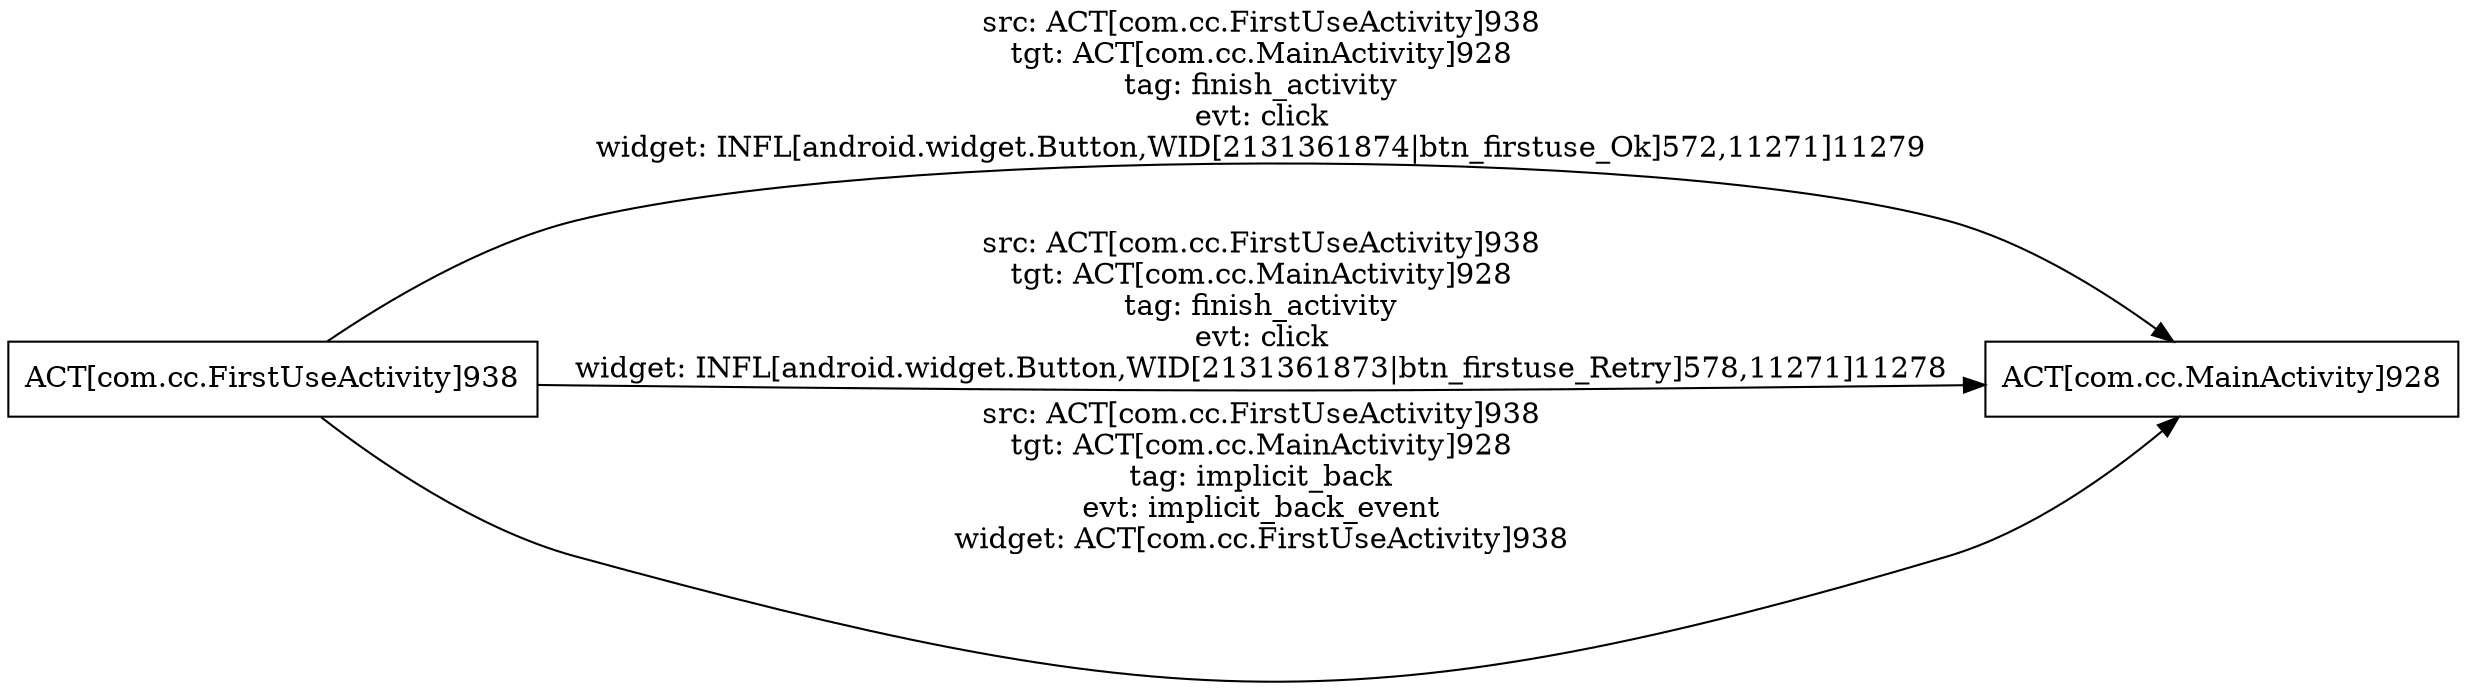 digraph G {
 rankdir=LR;
 node[shape=box];
 n9 [label="ACT[com.cc.MainActivity]928"];
 n10 [label="ACT[com.cc.FirstUseActivity]938"];
 n10 -> n9 [label="src: ACT[com.cc.FirstUseActivity]938\ntgt: ACT[com.cc.MainActivity]928\ntag: finish_activity\nevt: click\nwidget: INFL[android.widget.Button,WID[2131361874|btn_firstuse_Ok]572,11271]11279\n"];
 n10 -> n9 [label="src: ACT[com.cc.FirstUseActivity]938\ntgt: ACT[com.cc.MainActivity]928\ntag: finish_activity\nevt: click\nwidget: INFL[android.widget.Button,WID[2131361873|btn_firstuse_Retry]578,11271]11278\n"];
 n10 -> n9 [label="src: ACT[com.cc.FirstUseActivity]938\ntgt: ACT[com.cc.MainActivity]928\ntag: implicit_back\nevt: implicit_back_event\nwidget: ACT[com.cc.FirstUseActivity]938\n"];
}